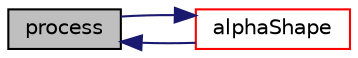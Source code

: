 digraph "process"
{
  edge [fontname="Helvetica",fontsize="10",labelfontname="Helvetica",labelfontsize="10"];
  node [fontname="Helvetica",fontsize="10",shape=record];
  rankdir="LR";
  Node72 [label="process",height=0.2,width=0.4,color="black", fillcolor="grey75", style="filled", fontcolor="black"];
  Node72 -> Node73 [dir="back",color="midnightblue",fontsize="10",style="solid",fontname="Helvetica"];
  Node73 [label="alphaShape",height=0.2,width=0.4,color="red", fillcolor="white", style="filled",URL="$alphaShape_8c.html#a0234ebd01f295103ae2366338b035267"];
  Node73 -> Node72 [dir="back",color="midnightblue",fontsize="10",style="solid",fontname="Helvetica"];
}
